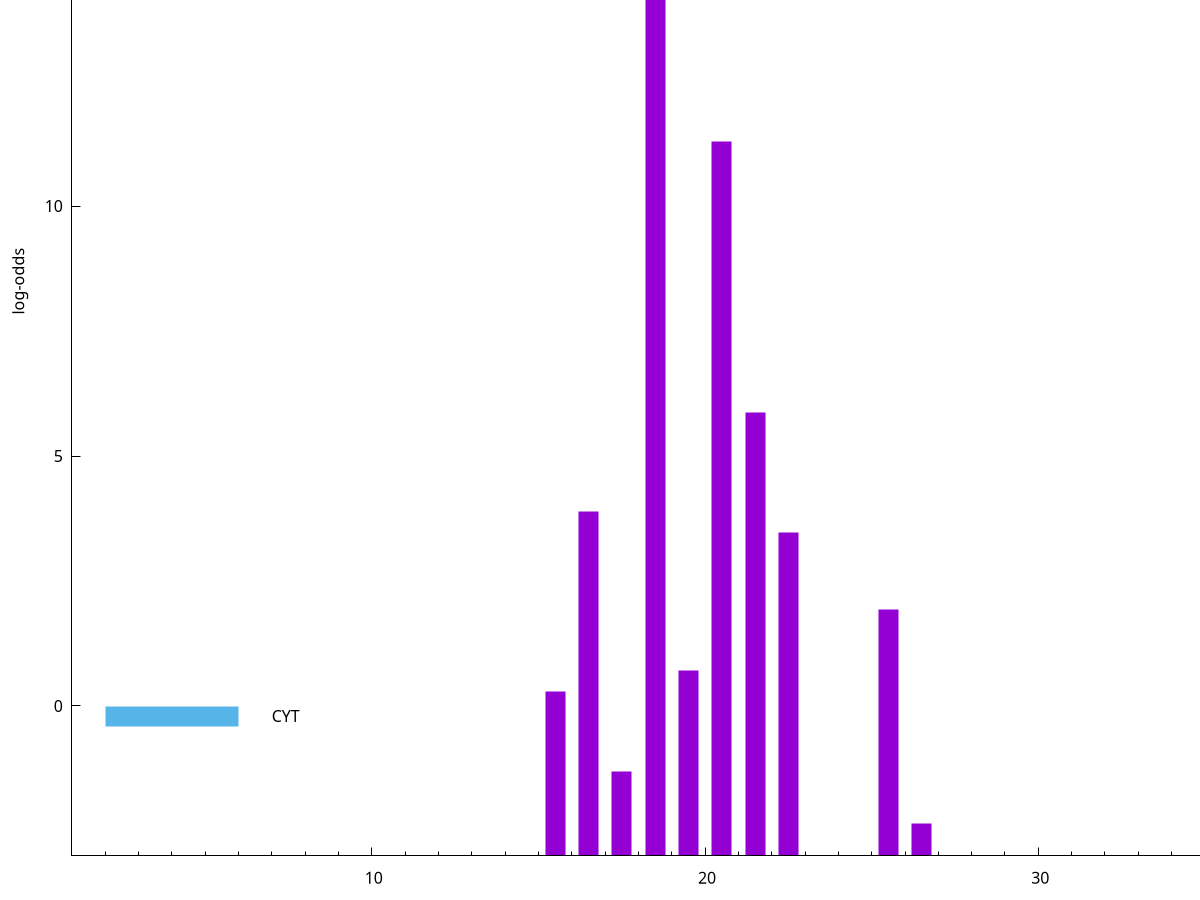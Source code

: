 set title "LipoP predictions for SRR5666433.gff"
set size 2., 1.4
set xrange [1:70] 
set mxtics 10
set yrange [-3:20]
set y2range [0:23]
set ylabel "log-odds"
set term postscript eps color solid "Helvetica" 30
set output "SRR5666433.gff2.eps"
set arrow from 2,17.3423 to 6,17.3423 nohead lt 1 lw 20
set label "SpI" at 7,17.3423
set arrow from 2,-0.200913 to 6,-0.200913 nohead lt 3 lw 20
set label "CYT" at 7,-0.200913
set arrow from 2,17.3423 to 6,17.3423 nohead lt 1 lw 20
set label "SpI" at 7,17.3423
# NOTE: The scores below are the log-odds scores with the threshold
# NOTE: subtracted (a hack to make gnuplot make the histogram all
# NOTE: look nice).
plot "-" axes x1y2 title "" with impulses lt 1 lw 20
18.500000 20.319400
20.500000 14.301200
21.500000 8.879760
16.500000 6.890670
22.500000 6.472220
25.500000 4.921000
19.500000 3.702677
15.500000 3.297916
17.500000 1.684580
26.500000 0.653920
e
exit
